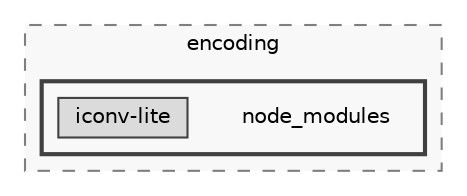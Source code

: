 digraph "backend/node_modules/encoding/node_modules"
{
 // LATEX_PDF_SIZE
  bgcolor="transparent";
  edge [fontname=Helvetica,fontsize=10,labelfontname=Helvetica,labelfontsize=10];
  node [fontname=Helvetica,fontsize=10,shape=box,height=0.2,width=0.4];
  compound=true
  subgraph clusterdir_081267d764f5b7643b80280fe1ae6559 {
    graph [ bgcolor="#f8f8f8", pencolor="grey50", label="encoding", fontname=Helvetica,fontsize=10 style="filled,dashed", URL="dir_081267d764f5b7643b80280fe1ae6559.html",tooltip=""]
  subgraph clusterdir_ae711924811648755b713b2ddc5da4b9 {
    graph [ bgcolor="#f8f8f8", pencolor="grey25", label="", fontname=Helvetica,fontsize=10 style="filled,bold", URL="dir_ae711924811648755b713b2ddc5da4b9.html",tooltip=""]
    dir_ae711924811648755b713b2ddc5da4b9 [shape=plaintext, label="node_modules"];
  dir_18c59d4a61f76fb77dafe2173339f063 [label="iconv-lite", fillcolor="#dbdbdb", color="grey25", style="filled", URL="dir_18c59d4a61f76fb77dafe2173339f063.html",tooltip=""];
  }
  }
}
